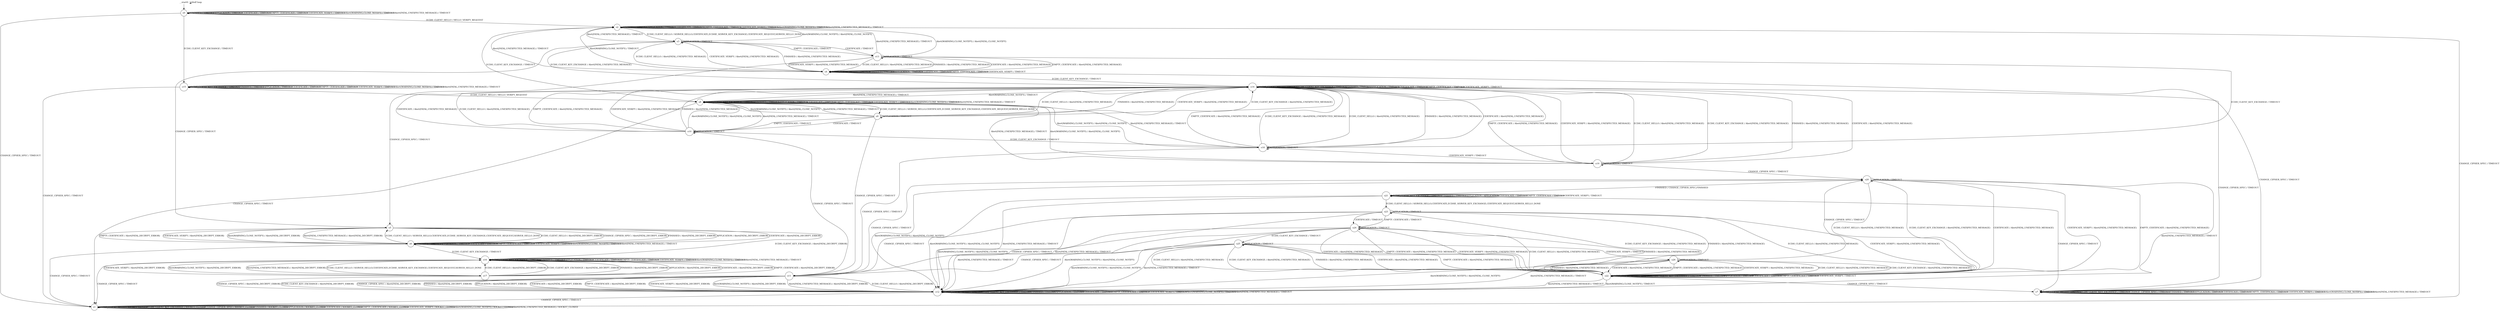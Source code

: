 digraph g {
	graph [name=g];
	s0	[label=s0,
		shape=circle];
	s0 -> s0	[key=0,
		label="FINISHED / TIMEOUT"];
	s0 -> s0	[key=1,
		label="APPLICATION / TIMEOUT"];
	s0 -> s0	[key=2,
		label="CERTIFICATE / TIMEOUT"];
	s0 -> s0	[key=3,
		label="EMPTY_CERTIFICATE / TIMEOUT"];
	s0 -> s0	[key=4,
		label="CERTIFICATE_VERIFY / TIMEOUT"];
	s0 -> s0	[key=5,
		label="Alert(WARNING,CLOSE_NOTIFY) / TIMEOUT"];
	s0 -> s0	[key=6,
		label="Alert(FATAL,UNEXPECTED_MESSAGE) / TIMEOUT"];
	s1	[label=s1,
		shape=circle];
	s0 -> s1	[key=0,
		label="CHANGE_CIPHER_SPEC / TIMEOUT"];
	s2	[label=s2,
		shape=circle];
	s0 -> s2	[key=0,
		label="ECDH_CLIENT_HELLO / HELLO_VERIFY_REQUEST"];
	s15	[label=s15,
		shape=circle];
	s0 -> s15	[key=0,
		label="ECDH_CLIENT_KEY_EXCHANGE / TIMEOUT"];
	s1 -> s1	[key=0,
		label="ECDH_CLIENT_HELLO / SOCKET_CLOSED"];
	s1 -> s1	[key=1,
		label="ECDH_CLIENT_KEY_EXCHANGE / SOCKET_CLOSED"];
	s1 -> s1	[key=2,
		label="CHANGE_CIPHER_SPEC / SOCKET_CLOSED"];
	s1 -> s1	[key=3,
		label="FINISHED / SOCKET_CLOSED"];
	s1 -> s1	[key=4,
		label="APPLICATION / SOCKET_CLOSED"];
	s1 -> s1	[key=5,
		label="CERTIFICATE / SOCKET_CLOSED"];
	s1 -> s1	[key=6,
		label="EMPTY_CERTIFICATE / SOCKET_CLOSED"];
	s1 -> s1	[key=7,
		label="CERTIFICATE_VERIFY / SOCKET_CLOSED"];
	s1 -> s1	[key=8,
		label="Alert(WARNING,CLOSE_NOTIFY) / SOCKET_CLOSED"];
	s1 -> s1	[key=9,
		label="Alert(FATAL,UNEXPECTED_MESSAGE) / SOCKET_CLOSED"];
	s2 -> s1	[key=0,
		label="CHANGE_CIPHER_SPEC / TIMEOUT"];
	s2 -> s2	[key=0,
		label="FINISHED / TIMEOUT"];
	s2 -> s2	[key=1,
		label="APPLICATION / TIMEOUT"];
	s2 -> s2	[key=2,
		label="CERTIFICATE / TIMEOUT"];
	s2 -> s2	[key=3,
		label="EMPTY_CERTIFICATE / TIMEOUT"];
	s2 -> s2	[key=4,
		label="CERTIFICATE_VERIFY / TIMEOUT"];
	s2 -> s2	[key=5,
		label="Alert(WARNING,CLOSE_NOTIFY) / TIMEOUT"];
	s2 -> s2	[key=6,
		label="Alert(FATAL,UNEXPECTED_MESSAGE) / TIMEOUT"];
	s3	[label=s3,
		shape=circle];
	s2 -> s3	[key=0,
		label="ECDH_CLIENT_HELLO / SERVER_HELLO,CERTIFICATE,ECDHE_SERVER_KEY_EXCHANGE,CERTIFICATE_REQUEST,SERVER_HELLO_DONE"];
	s8	[label=s8,
		shape=circle];
	s2 -> s8	[key=0,
		label="ECDH_CLIENT_KEY_EXCHANGE / TIMEOUT"];
	s3 -> s2	[key=0,
		label="Alert(WARNING,CLOSE_NOTIFY) / Alert(FATAL,CLOSE_NOTIFY)"];
	s3 -> s2	[key=1,
		label="Alert(FATAL,UNEXPECTED_MESSAGE) / TIMEOUT"];
	s3 -> s3	[key=0,
		label="APPLICATION / TIMEOUT"];
	s4	[label=s4,
		shape=circle];
	s3 -> s4	[key=0,
		label="ECDH_CLIENT_HELLO / Alert(FATAL,UNEXPECTED_MESSAGE)"];
	s3 -> s4	[key=1,
		label="FINISHED / Alert(FATAL,UNEXPECTED_MESSAGE)"];
	s3 -> s4	[key=2,
		label="CERTIFICATE_VERIFY / Alert(FATAL,UNEXPECTED_MESSAGE)"];
	s5	[label=s5,
		shape=circle];
	s3 -> s5	[key=0,
		label="CHANGE_CIPHER_SPEC / TIMEOUT"];
	s13	[label=s13,
		shape=circle];
	s3 -> s13	[key=0,
		label="CERTIFICATE / TIMEOUT"];
	s3 -> s13	[key=1,
		label="EMPTY_CERTIFICATE / TIMEOUT"];
	s14	[label=s14,
		shape=circle];
	s3 -> s14	[key=0,
		label="ECDH_CLIENT_KEY_EXCHANGE / Alert(FATAL,UNEXPECTED_MESSAGE)"];
	s4 -> s2	[key=0,
		label="Alert(WARNING,CLOSE_NOTIFY) / TIMEOUT"];
	s4 -> s2	[key=1,
		label="Alert(FATAL,UNEXPECTED_MESSAGE) / TIMEOUT"];
	s4 -> s4	[key=0,
		label="ECDH_CLIENT_HELLO / TIMEOUT"];
	s4 -> s4	[key=1,
		label="FINISHED / TIMEOUT"];
	s4 -> s4	[key=2,
		label="APPLICATION / TIMEOUT"];
	s4 -> s4	[key=3,
		label="CERTIFICATE / TIMEOUT"];
	s4 -> s4	[key=4,
		label="EMPTY_CERTIFICATE / TIMEOUT"];
	s4 -> s4	[key=5,
		label="CERTIFICATE_VERIFY / TIMEOUT"];
	s7	[label=s7,
		shape=circle];
	s4 -> s7	[key=0,
		label="CHANGE_CIPHER_SPEC / TIMEOUT"];
	s4 -> s14	[key=0,
		label="ECDH_CLIENT_KEY_EXCHANGE / TIMEOUT"];
	s6	[label=s6,
		shape=circle];
	s5 -> s6	[key=0,
		label="ECDH_CLIENT_HELLO / Alert(FATAL,DECRYPT_ERROR)"];
	s5 -> s6	[key=1,
		label="CHANGE_CIPHER_SPEC / Alert(FATAL,DECRYPT_ERROR)"];
	s5 -> s6	[key=2,
		label="FINISHED / Alert(FATAL,DECRYPT_ERROR)"];
	s5 -> s6	[key=3,
		label="APPLICATION / Alert(FATAL,DECRYPT_ERROR)"];
	s5 -> s6	[key=4,
		label="CERTIFICATE / Alert(FATAL,DECRYPT_ERROR)"];
	s5 -> s6	[key=5,
		label="EMPTY_CERTIFICATE / Alert(FATAL,DECRYPT_ERROR)"];
	s5 -> s6	[key=6,
		label="CERTIFICATE_VERIFY / Alert(FATAL,DECRYPT_ERROR)"];
	s5 -> s6	[key=7,
		label="Alert(WARNING,CLOSE_NOTIFY) / Alert(FATAL,DECRYPT_ERROR)"];
	s5 -> s6	[key=8,
		label="Alert(FATAL,UNEXPECTED_MESSAGE) / Alert(FATAL,DECRYPT_ERROR)"];
	s16	[label=s16,
		shape=circle];
	s5 -> s16	[key=0,
		label="ECDH_CLIENT_KEY_EXCHANGE / Alert(FATAL,DECRYPT_ERROR)"];
	s6 -> s1	[key=0,
		label="CHANGE_CIPHER_SPEC / TIMEOUT"];
	s6 -> s5	[key=0,
		label="ECDH_CLIENT_HELLO / SERVER_HELLO,CERTIFICATE,ECDHE_SERVER_KEY_EXCHANGE,CERTIFICATE_REQUEST,SERVER_HELLO_DONE"];
	s6 -> s6	[key=0,
		label="FINISHED / TIMEOUT"];
	s6 -> s6	[key=1,
		label="APPLICATION / TIMEOUT"];
	s6 -> s6	[key=2,
		label="CERTIFICATE / TIMEOUT"];
	s6 -> s6	[key=3,
		label="EMPTY_CERTIFICATE / TIMEOUT"];
	s6 -> s6	[key=4,
		label="CERTIFICATE_VERIFY / TIMEOUT"];
	s6 -> s6	[key=5,
		label="Alert(WARNING,CLOSE_NOTIFY) / TIMEOUT"];
	s6 -> s6	[key=6,
		label="Alert(FATAL,UNEXPECTED_MESSAGE) / TIMEOUT"];
	s6 -> s16	[key=0,
		label="ECDH_CLIENT_KEY_EXCHANGE / TIMEOUT"];
	s7 -> s7	[key=0,
		label="ECDH_CLIENT_HELLO / TIMEOUT"];
	s7 -> s7	[key=1,
		label="ECDH_CLIENT_KEY_EXCHANGE / TIMEOUT"];
	s7 -> s7	[key=2,
		label="CHANGE_CIPHER_SPEC / TIMEOUT"];
	s7 -> s7	[key=3,
		label="FINISHED / TIMEOUT"];
	s7 -> s7	[key=4,
		label="APPLICATION / TIMEOUT"];
	s7 -> s7	[key=5,
		label="CERTIFICATE / TIMEOUT"];
	s7 -> s7	[key=6,
		label="EMPTY_CERTIFICATE / TIMEOUT"];
	s7 -> s7	[key=7,
		label="CERTIFICATE_VERIFY / TIMEOUT"];
	s7 -> s7	[key=8,
		label="Alert(WARNING,CLOSE_NOTIFY) / TIMEOUT"];
	s7 -> s7	[key=9,
		label="Alert(FATAL,UNEXPECTED_MESSAGE) / TIMEOUT"];
	s8 -> s1	[key=0,
		label="CHANGE_CIPHER_SPEC / TIMEOUT"];
	s8 -> s8	[key=0,
		label="ECDH_CLIENT_KEY_EXCHANGE / TIMEOUT"];
	s8 -> s8	[key=1,
		label="FINISHED / TIMEOUT"];
	s8 -> s8	[key=2,
		label="APPLICATION / TIMEOUT"];
	s8 -> s8	[key=3,
		label="CERTIFICATE / TIMEOUT"];
	s8 -> s8	[key=4,
		label="EMPTY_CERTIFICATE / TIMEOUT"];
	s8 -> s8	[key=5,
		label="CERTIFICATE_VERIFY / TIMEOUT"];
	s8 -> s8	[key=6,
		label="Alert(WARNING,CLOSE_NOTIFY) / TIMEOUT"];
	s8 -> s8	[key=7,
		label="Alert(FATAL,UNEXPECTED_MESSAGE) / TIMEOUT"];
	s9	[label=s9,
		shape=circle];
	s8 -> s9	[key=0,
		label="ECDH_CLIENT_HELLO / SERVER_HELLO,CERTIFICATE,ECDHE_SERVER_KEY_EXCHANGE,CERTIFICATE_REQUEST,SERVER_HELLO_DONE"];
	s9 -> s8	[key=0,
		label="Alert(WARNING,CLOSE_NOTIFY) / Alert(FATAL,CLOSE_NOTIFY)"];
	s9 -> s8	[key=1,
		label="Alert(FATAL,UNEXPECTED_MESSAGE) / TIMEOUT"];
	s9 -> s9	[key=0,
		label="APPLICATION / TIMEOUT"];
	s10	[label=s10,
		shape=circle];
	s9 -> s10	[key=0,
		label="CERTIFICATE / TIMEOUT"];
	s9 -> s10	[key=1,
		label="EMPTY_CERTIFICATE / TIMEOUT"];
	s11	[label=s11,
		shape=circle];
	s9 -> s11	[key=0,
		label="CHANGE_CIPHER_SPEC / TIMEOUT"];
	s9 -> s14	[key=0,
		label="ECDH_CLIENT_HELLO / Alert(FATAL,UNEXPECTED_MESSAGE)"];
	s9 -> s14	[key=1,
		label="ECDH_CLIENT_KEY_EXCHANGE / Alert(FATAL,UNEXPECTED_MESSAGE)"];
	s9 -> s14	[key=2,
		label="FINISHED / Alert(FATAL,UNEXPECTED_MESSAGE)"];
	s9 -> s14	[key=3,
		label="CERTIFICATE_VERIFY / Alert(FATAL,UNEXPECTED_MESSAGE)"];
	s10 -> s8	[key=0,
		label="Alert(WARNING,CLOSE_NOTIFY) / Alert(FATAL,CLOSE_NOTIFY)"];
	s10 -> s8	[key=1,
		label="Alert(FATAL,UNEXPECTED_MESSAGE) / TIMEOUT"];
	s10 -> s10	[key=0,
		label="APPLICATION / TIMEOUT"];
	s10 -> s11	[key=0,
		label="CHANGE_CIPHER_SPEC / TIMEOUT"];
	s10 -> s14	[key=0,
		label="ECDH_CLIENT_HELLO / Alert(FATAL,UNEXPECTED_MESSAGE)"];
	s10 -> s14	[key=1,
		label="FINISHED / Alert(FATAL,UNEXPECTED_MESSAGE)"];
	s10 -> s14	[key=2,
		label="CERTIFICATE / Alert(FATAL,UNEXPECTED_MESSAGE)"];
	s10 -> s14	[key=3,
		label="EMPTY_CERTIFICATE / Alert(FATAL,UNEXPECTED_MESSAGE)"];
	s10 -> s14	[key=4,
		label="CERTIFICATE_VERIFY / Alert(FATAL,UNEXPECTED_MESSAGE)"];
	s18	[label=s18,
		shape=circle];
	s10 -> s18	[key=0,
		label="ECDH_CLIENT_KEY_EXCHANGE / TIMEOUT"];
	s12	[label=s12,
		shape=circle];
	s11 -> s12	[key=0,
		label="ECDH_CLIENT_HELLO / Alert(FATAL,DECRYPT_ERROR)"];
	s11 -> s12	[key=1,
		label="ECDH_CLIENT_KEY_EXCHANGE / Alert(FATAL,DECRYPT_ERROR)"];
	s11 -> s12	[key=2,
		label="CHANGE_CIPHER_SPEC / Alert(FATAL,DECRYPT_ERROR)"];
	s11 -> s12	[key=3,
		label="FINISHED / Alert(FATAL,DECRYPT_ERROR)"];
	s11 -> s12	[key=4,
		label="APPLICATION / Alert(FATAL,DECRYPT_ERROR)"];
	s11 -> s12	[key=5,
		label="CERTIFICATE / Alert(FATAL,DECRYPT_ERROR)"];
	s11 -> s12	[key=6,
		label="EMPTY_CERTIFICATE / Alert(FATAL,DECRYPT_ERROR)"];
	s11 -> s12	[key=7,
		label="CERTIFICATE_VERIFY / Alert(FATAL,DECRYPT_ERROR)"];
	s11 -> s12	[key=8,
		label="Alert(WARNING,CLOSE_NOTIFY) / Alert(FATAL,DECRYPT_ERROR)"];
	s11 -> s12	[key=9,
		label="Alert(FATAL,UNEXPECTED_MESSAGE) / Alert(FATAL,DECRYPT_ERROR)"];
	s12 -> s1	[key=0,
		label="CHANGE_CIPHER_SPEC / TIMEOUT"];
	s12 -> s12	[key=0,
		label="ECDH_CLIENT_HELLO / TIMEOUT"];
	s12 -> s12	[key=1,
		label="ECDH_CLIENT_KEY_EXCHANGE / TIMEOUT"];
	s12 -> s12	[key=2,
		label="FINISHED / TIMEOUT"];
	s12 -> s12	[key=3,
		label="APPLICATION / TIMEOUT"];
	s12 -> s12	[key=4,
		label="CERTIFICATE / TIMEOUT"];
	s12 -> s12	[key=5,
		label="EMPTY_CERTIFICATE / TIMEOUT"];
	s12 -> s12	[key=6,
		label="CERTIFICATE_VERIFY / TIMEOUT"];
	s12 -> s12	[key=7,
		label="Alert(WARNING,CLOSE_NOTIFY) / TIMEOUT"];
	s12 -> s12	[key=8,
		label="Alert(FATAL,UNEXPECTED_MESSAGE) / TIMEOUT"];
	s13 -> s2	[key=0,
		label="Alert(WARNING,CLOSE_NOTIFY) / Alert(FATAL,CLOSE_NOTIFY)"];
	s13 -> s2	[key=1,
		label="Alert(FATAL,UNEXPECTED_MESSAGE) / TIMEOUT"];
	s13 -> s4	[key=0,
		label="ECDH_CLIENT_HELLO / Alert(FATAL,UNEXPECTED_MESSAGE)"];
	s13 -> s4	[key=1,
		label="FINISHED / Alert(FATAL,UNEXPECTED_MESSAGE)"];
	s13 -> s4	[key=2,
		label="CERTIFICATE / Alert(FATAL,UNEXPECTED_MESSAGE)"];
	s13 -> s4	[key=3,
		label="EMPTY_CERTIFICATE / Alert(FATAL,UNEXPECTED_MESSAGE)"];
	s13 -> s4	[key=4,
		label="CERTIFICATE_VERIFY / Alert(FATAL,UNEXPECTED_MESSAGE)"];
	s13 -> s5	[key=0,
		label="CHANGE_CIPHER_SPEC / TIMEOUT"];
	s13 -> s13	[key=0,
		label="APPLICATION / TIMEOUT"];
	s13 -> s18	[key=0,
		label="ECDH_CLIENT_KEY_EXCHANGE / TIMEOUT"];
	s14 -> s7	[key=0,
		label="CHANGE_CIPHER_SPEC / TIMEOUT"];
	s14 -> s8	[key=0,
		label="Alert(WARNING,CLOSE_NOTIFY) / TIMEOUT"];
	s14 -> s8	[key=1,
		label="Alert(FATAL,UNEXPECTED_MESSAGE) / TIMEOUT"];
	s14 -> s14	[key=0,
		label="ECDH_CLIENT_HELLO / TIMEOUT"];
	s14 -> s14	[key=1,
		label="ECDH_CLIENT_KEY_EXCHANGE / TIMEOUT"];
	s14 -> s14	[key=2,
		label="FINISHED / TIMEOUT"];
	s14 -> s14	[key=3,
		label="APPLICATION / TIMEOUT"];
	s14 -> s14	[key=4,
		label="CERTIFICATE / TIMEOUT"];
	s14 -> s14	[key=5,
		label="EMPTY_CERTIFICATE / TIMEOUT"];
	s14 -> s14	[key=6,
		label="CERTIFICATE_VERIFY / TIMEOUT"];
	s15 -> s1	[key=0,
		label="CHANGE_CIPHER_SPEC / TIMEOUT"];
	s15 -> s8	[key=0,
		label="ECDH_CLIENT_HELLO / HELLO_VERIFY_REQUEST"];
	s15 -> s15	[key=0,
		label="ECDH_CLIENT_KEY_EXCHANGE / TIMEOUT"];
	s15 -> s15	[key=1,
		label="FINISHED / TIMEOUT"];
	s15 -> s15	[key=2,
		label="APPLICATION / TIMEOUT"];
	s15 -> s15	[key=3,
		label="CERTIFICATE / TIMEOUT"];
	s15 -> s15	[key=4,
		label="EMPTY_CERTIFICATE / TIMEOUT"];
	s15 -> s15	[key=5,
		label="CERTIFICATE_VERIFY / TIMEOUT"];
	s15 -> s15	[key=6,
		label="Alert(WARNING,CLOSE_NOTIFY) / TIMEOUT"];
	s15 -> s15	[key=7,
		label="Alert(FATAL,UNEXPECTED_MESSAGE) / TIMEOUT"];
	s16 -> s1	[key=0,
		label="CHANGE_CIPHER_SPEC / TIMEOUT"];
	s16 -> s16	[key=0,
		label="ECDH_CLIENT_KEY_EXCHANGE / TIMEOUT"];
	s16 -> s16	[key=1,
		label="FINISHED / TIMEOUT"];
	s16 -> s16	[key=2,
		label="APPLICATION / TIMEOUT"];
	s16 -> s16	[key=3,
		label="CERTIFICATE / TIMEOUT"];
	s16 -> s16	[key=4,
		label="EMPTY_CERTIFICATE / TIMEOUT"];
	s16 -> s16	[key=5,
		label="CERTIFICATE_VERIFY / TIMEOUT"];
	s16 -> s16	[key=6,
		label="Alert(WARNING,CLOSE_NOTIFY) / TIMEOUT"];
	s16 -> s16	[key=7,
		label="Alert(FATAL,UNEXPECTED_MESSAGE) / TIMEOUT"];
	s17	[label=s17,
		shape=circle];
	s16 -> s17	[key=0,
		label="ECDH_CLIENT_HELLO / SERVER_HELLO,CERTIFICATE,ECDHE_SERVER_KEY_EXCHANGE,CERTIFICATE_REQUEST,SERVER_HELLO_DONE"];
	s17 -> s12	[key=0,
		label="CHANGE_CIPHER_SPEC / Alert(FATAL,DECRYPT_ERROR)"];
	s17 -> s16	[key=0,
		label="ECDH_CLIENT_HELLO / Alert(FATAL,DECRYPT_ERROR)"];
	s17 -> s16	[key=1,
		label="ECDH_CLIENT_KEY_EXCHANGE / Alert(FATAL,DECRYPT_ERROR)"];
	s17 -> s16	[key=2,
		label="FINISHED / Alert(FATAL,DECRYPT_ERROR)"];
	s17 -> s16	[key=3,
		label="APPLICATION / Alert(FATAL,DECRYPT_ERROR)"];
	s17 -> s16	[key=4,
		label="CERTIFICATE / Alert(FATAL,DECRYPT_ERROR)"];
	s17 -> s16	[key=5,
		label="EMPTY_CERTIFICATE / Alert(FATAL,DECRYPT_ERROR)"];
	s17 -> s16	[key=6,
		label="CERTIFICATE_VERIFY / Alert(FATAL,DECRYPT_ERROR)"];
	s17 -> s16	[key=7,
		label="Alert(WARNING,CLOSE_NOTIFY) / Alert(FATAL,DECRYPT_ERROR)"];
	s17 -> s16	[key=8,
		label="Alert(FATAL,UNEXPECTED_MESSAGE) / Alert(FATAL,DECRYPT_ERROR)"];
	s18 -> s8	[key=0,
		label="Alert(WARNING,CLOSE_NOTIFY) / Alert(FATAL,CLOSE_NOTIFY)"];
	s18 -> s8	[key=1,
		label="Alert(FATAL,UNEXPECTED_MESSAGE) / TIMEOUT"];
	s18 -> s11	[key=0,
		label="CHANGE_CIPHER_SPEC / TIMEOUT"];
	s18 -> s14	[key=0,
		label="ECDH_CLIENT_HELLO / Alert(FATAL,UNEXPECTED_MESSAGE)"];
	s18 -> s14	[key=1,
		label="ECDH_CLIENT_KEY_EXCHANGE / Alert(FATAL,UNEXPECTED_MESSAGE)"];
	s18 -> s14	[key=2,
		label="FINISHED / Alert(FATAL,UNEXPECTED_MESSAGE)"];
	s18 -> s14	[key=3,
		label="CERTIFICATE / Alert(FATAL,UNEXPECTED_MESSAGE)"];
	s18 -> s14	[key=4,
		label="EMPTY_CERTIFICATE / Alert(FATAL,UNEXPECTED_MESSAGE)"];
	s18 -> s18	[key=0,
		label="APPLICATION / TIMEOUT"];
	s19	[label=s19,
		shape=circle];
	s18 -> s19	[key=0,
		label="CERTIFICATE_VERIFY / TIMEOUT"];
	s19 -> s8	[key=0,
		label="Alert(WARNING,CLOSE_NOTIFY) / Alert(FATAL,CLOSE_NOTIFY)"];
	s19 -> s8	[key=1,
		label="Alert(FATAL,UNEXPECTED_MESSAGE) / TIMEOUT"];
	s19 -> s14	[key=0,
		label="ECDH_CLIENT_HELLO / Alert(FATAL,UNEXPECTED_MESSAGE)"];
	s19 -> s14	[key=1,
		label="ECDH_CLIENT_KEY_EXCHANGE / Alert(FATAL,UNEXPECTED_MESSAGE)"];
	s19 -> s14	[key=2,
		label="FINISHED / Alert(FATAL,UNEXPECTED_MESSAGE)"];
	s19 -> s14	[key=3,
		label="CERTIFICATE / Alert(FATAL,UNEXPECTED_MESSAGE)"];
	s19 -> s14	[key=4,
		label="EMPTY_CERTIFICATE / Alert(FATAL,UNEXPECTED_MESSAGE)"];
	s19 -> s14	[key=5,
		label="CERTIFICATE_VERIFY / Alert(FATAL,UNEXPECTED_MESSAGE)"];
	s19 -> s19	[key=0,
		label="APPLICATION / TIMEOUT"];
	s20	[label=s20,
		shape=circle];
	s19 -> s20	[key=0,
		label="CHANGE_CIPHER_SPEC / TIMEOUT"];
	s20 -> s11	[key=0,
		label="CHANGE_CIPHER_SPEC / TIMEOUT"];
	s20 -> s12	[key=0,
		label="Alert(WARNING,CLOSE_NOTIFY) / Alert(FATAL,CLOSE_NOTIFY)"];
	s20 -> s12	[key=1,
		label="Alert(FATAL,UNEXPECTED_MESSAGE) / TIMEOUT"];
	s20 -> s20	[key=0,
		label="APPLICATION / TIMEOUT"];
	s21	[label=s21,
		shape=circle];
	s20 -> s21	[key=0,
		label="FINISHED / CHANGE_CIPHER_SPEC,FINISHED"];
	s22	[label=s22,
		shape=circle];
	s20 -> s22	[key=0,
		label="ECDH_CLIENT_HELLO / Alert(FATAL,UNEXPECTED_MESSAGE)"];
	s20 -> s22	[key=1,
		label="ECDH_CLIENT_KEY_EXCHANGE / Alert(FATAL,UNEXPECTED_MESSAGE)"];
	s20 -> s22	[key=2,
		label="CERTIFICATE / Alert(FATAL,UNEXPECTED_MESSAGE)"];
	s20 -> s22	[key=3,
		label="EMPTY_CERTIFICATE / Alert(FATAL,UNEXPECTED_MESSAGE)"];
	s20 -> s22	[key=4,
		label="CERTIFICATE_VERIFY / Alert(FATAL,UNEXPECTED_MESSAGE)"];
	s21 -> s7	[key=0,
		label="CHANGE_CIPHER_SPEC / TIMEOUT"];
	s21 -> s12	[key=0,
		label="Alert(WARNING,CLOSE_NOTIFY) / Alert(FATAL,CLOSE_NOTIFY)"];
	s21 -> s12	[key=1,
		label="Alert(FATAL,UNEXPECTED_MESSAGE) / TIMEOUT"];
	s21 -> s21	[key=0,
		label="ECDH_CLIENT_KEY_EXCHANGE / TIMEOUT"];
	s21 -> s21	[key=1,
		label="FINISHED / TIMEOUT"];
	s21 -> s21	[key=2,
		label="APPLICATION / APPLICATION"];
	s21 -> s21	[key=3,
		label="CERTIFICATE / TIMEOUT"];
	s21 -> s21	[key=4,
		label="EMPTY_CERTIFICATE / TIMEOUT"];
	s21 -> s21	[key=5,
		label="CERTIFICATE_VERIFY / TIMEOUT"];
	s23	[label=s23,
		shape=circle];
	s21 -> s23	[key=0,
		label="ECDH_CLIENT_HELLO / SERVER_HELLO,CERTIFICATE,ECDHE_SERVER_KEY_EXCHANGE,CERTIFICATE_REQUEST,SERVER_HELLO_DONE"];
	s22 -> s7	[key=0,
		label="CHANGE_CIPHER_SPEC / TIMEOUT"];
	s22 -> s12	[key=0,
		label="Alert(WARNING,CLOSE_NOTIFY) / TIMEOUT"];
	s22 -> s12	[key=1,
		label="Alert(FATAL,UNEXPECTED_MESSAGE) / TIMEOUT"];
	s22 -> s22	[key=0,
		label="ECDH_CLIENT_HELLO / TIMEOUT"];
	s22 -> s22	[key=1,
		label="ECDH_CLIENT_KEY_EXCHANGE / TIMEOUT"];
	s22 -> s22	[key=2,
		label="FINISHED / TIMEOUT"];
	s22 -> s22	[key=3,
		label="APPLICATION / TIMEOUT"];
	s22 -> s22	[key=4,
		label="CERTIFICATE / TIMEOUT"];
	s22 -> s22	[key=5,
		label="EMPTY_CERTIFICATE / TIMEOUT"];
	s22 -> s22	[key=6,
		label="CERTIFICATE_VERIFY / TIMEOUT"];
	s23 -> s11	[key=0,
		label="CHANGE_CIPHER_SPEC / TIMEOUT"];
	s23 -> s12	[key=0,
		label="Alert(WARNING,CLOSE_NOTIFY) / Alert(FATAL,CLOSE_NOTIFY)"];
	s23 -> s12	[key=1,
		label="Alert(FATAL,UNEXPECTED_MESSAGE) / TIMEOUT"];
	s23 -> s22	[key=0,
		label="ECDH_CLIENT_HELLO / Alert(FATAL,UNEXPECTED_MESSAGE)"];
	s23 -> s22	[key=1,
		label="ECDH_CLIENT_KEY_EXCHANGE / Alert(FATAL,UNEXPECTED_MESSAGE)"];
	s23 -> s22	[key=2,
		label="FINISHED / Alert(FATAL,UNEXPECTED_MESSAGE)"];
	s23 -> s22	[key=3,
		label="CERTIFICATE_VERIFY / Alert(FATAL,UNEXPECTED_MESSAGE)"];
	s23 -> s23	[key=0,
		label="APPLICATION / TIMEOUT"];
	s24	[label=s24,
		shape=circle];
	s23 -> s24	[key=0,
		label="CERTIFICATE / TIMEOUT"];
	s23 -> s24	[key=1,
		label="EMPTY_CERTIFICATE / TIMEOUT"];
	s24 -> s11	[key=0,
		label="CHANGE_CIPHER_SPEC / TIMEOUT"];
	s24 -> s12	[key=0,
		label="Alert(WARNING,CLOSE_NOTIFY) / Alert(FATAL,CLOSE_NOTIFY)"];
	s24 -> s12	[key=1,
		label="Alert(FATAL,UNEXPECTED_MESSAGE) / TIMEOUT"];
	s24 -> s22	[key=0,
		label="ECDH_CLIENT_HELLO / Alert(FATAL,UNEXPECTED_MESSAGE)"];
	s24 -> s22	[key=1,
		label="FINISHED / Alert(FATAL,UNEXPECTED_MESSAGE)"];
	s24 -> s22	[key=2,
		label="CERTIFICATE / Alert(FATAL,UNEXPECTED_MESSAGE)"];
	s24 -> s22	[key=3,
		label="EMPTY_CERTIFICATE / Alert(FATAL,UNEXPECTED_MESSAGE)"];
	s24 -> s22	[key=4,
		label="CERTIFICATE_VERIFY / Alert(FATAL,UNEXPECTED_MESSAGE)"];
	s24 -> s24	[key=0,
		label="APPLICATION / TIMEOUT"];
	s25	[label=s25,
		shape=circle];
	s24 -> s25	[key=0,
		label="ECDH_CLIENT_KEY_EXCHANGE / TIMEOUT"];
	s25 -> s11	[key=0,
		label="CHANGE_CIPHER_SPEC / TIMEOUT"];
	s25 -> s12	[key=0,
		label="Alert(WARNING,CLOSE_NOTIFY) / Alert(FATAL,CLOSE_NOTIFY)"];
	s25 -> s12	[key=1,
		label="Alert(FATAL,UNEXPECTED_MESSAGE) / TIMEOUT"];
	s25 -> s22	[key=0,
		label="ECDH_CLIENT_HELLO / Alert(FATAL,UNEXPECTED_MESSAGE)"];
	s25 -> s22	[key=1,
		label="ECDH_CLIENT_KEY_EXCHANGE / Alert(FATAL,UNEXPECTED_MESSAGE)"];
	s25 -> s22	[key=2,
		label="FINISHED / Alert(FATAL,UNEXPECTED_MESSAGE)"];
	s25 -> s22	[key=3,
		label="CERTIFICATE / Alert(FATAL,UNEXPECTED_MESSAGE)"];
	s25 -> s22	[key=4,
		label="EMPTY_CERTIFICATE / Alert(FATAL,UNEXPECTED_MESSAGE)"];
	s25 -> s25	[key=0,
		label="APPLICATION / TIMEOUT"];
	s26	[label=s26,
		shape=circle];
	s25 -> s26	[key=0,
		label="CERTIFICATE_VERIFY / TIMEOUT"];
	s26 -> s12	[key=0,
		label="Alert(WARNING,CLOSE_NOTIFY) / Alert(FATAL,CLOSE_NOTIFY)"];
	s26 -> s12	[key=1,
		label="Alert(FATAL,UNEXPECTED_MESSAGE) / TIMEOUT"];
	s26 -> s20	[key=0,
		label="CHANGE_CIPHER_SPEC / TIMEOUT"];
	s26 -> s22	[key=0,
		label="ECDH_CLIENT_HELLO / Alert(FATAL,UNEXPECTED_MESSAGE)"];
	s26 -> s22	[key=1,
		label="ECDH_CLIENT_KEY_EXCHANGE / Alert(FATAL,UNEXPECTED_MESSAGE)"];
	s26 -> s22	[key=2,
		label="FINISHED / Alert(FATAL,UNEXPECTED_MESSAGE)"];
	s26 -> s22	[key=3,
		label="CERTIFICATE / Alert(FATAL,UNEXPECTED_MESSAGE)"];
	s26 -> s22	[key=4,
		label="EMPTY_CERTIFICATE / Alert(FATAL,UNEXPECTED_MESSAGE)"];
	s26 -> s22	[key=5,
		label="CERTIFICATE_VERIFY / Alert(FATAL,UNEXPECTED_MESSAGE)"];
	s26 -> s26	[key=0,
		label="APPLICATION / TIMEOUT"];
	__start0	[height=0,
		shape=none,
		width=0];
	__start0 -> s0	[key=0];
	__start0 -> __start0	[key=0,
		label="Self loop"];
}
